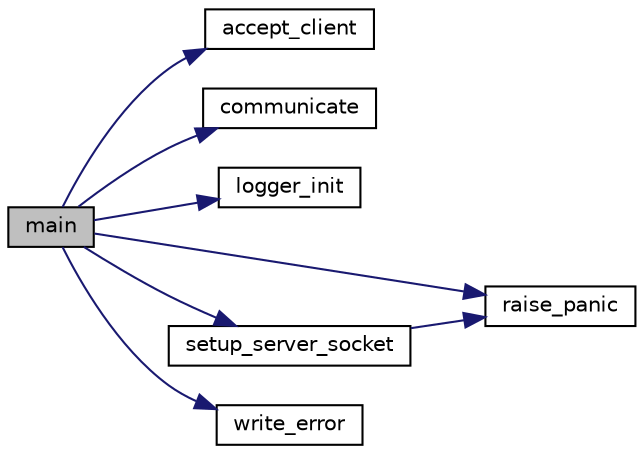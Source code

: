 digraph "main"
{
 // LATEX_PDF_SIZE
  edge [fontname="Helvetica",fontsize="10",labelfontname="Helvetica",labelfontsize="10"];
  node [fontname="Helvetica",fontsize="10",shape=record];
  rankdir="LR";
  Node1 [label="main",height=0.2,width=0.4,color="black", fillcolor="grey75", style="filled", fontcolor="black",tooltip=" "];
  Node1 -> Node2 [color="midnightblue",fontsize="10",style="solid",fontname="Helvetica"];
  Node2 [label="accept_client",height=0.2,width=0.4,color="black", fillcolor="white", style="filled",URL="$basic__server_8c.html#ace3f10a600415838e09a4302024a5c30",tooltip="Accept a new client."];
  Node1 -> Node3 [color="midnightblue",fontsize="10",style="solid",fontname="Helvetica"];
  Node3 [label="communicate",height=0.2,width=0.4,color="black", fillcolor="white", style="filled",URL="$basic__client_8c.html#a7cea10a6474f60869a6370bbb7836e4e",tooltip="Handle communication with the server."];
  Node1 -> Node4 [color="midnightblue",fontsize="10",style="solid",fontname="Helvetica"];
  Node4 [label="logger_init",height=0.2,width=0.4,color="black", fillcolor="white", style="filled",URL="$logger_8h.html#adbd31571b49f4ff32cda46460abe6469",tooltip="Init the logger system."];
  Node1 -> Node5 [color="midnightblue",fontsize="10",style="solid",fontname="Helvetica"];
  Node5 [label="raise_panic",height=0.2,width=0.4,color="black", fillcolor="white", style="filled",URL="$logger_8h.html#aa3c3e5e89264af119696a729635581e4",tooltip="Log a CRITICAL error message & exit the program."];
  Node1 -> Node6 [color="midnightblue",fontsize="10",style="solid",fontname="Helvetica"];
  Node6 [label="setup_server_socket",height=0.2,width=0.4,color="black", fillcolor="white", style="filled",URL="$init__socket_8h.html#a52a29341829d13d3e6bd26bfb9cd8939",tooltip="Create a listening socket."];
  Node6 -> Node5 [color="midnightblue",fontsize="10",style="solid",fontname="Helvetica"];
  Node1 -> Node7 [color="midnightblue",fontsize="10",style="solid",fontname="Helvetica"];
  Node7 [label="write_error",height=0.2,width=0.4,color="black", fillcolor="white", style="filled",URL="$logger_8h.html#aa2f6842f436362eed5f832d3b6611165",tooltip="Log an error message."];
}
